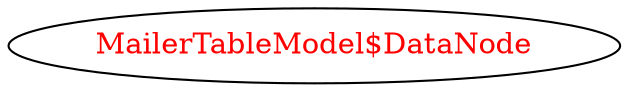 digraph dependencyGraph {
 concentrate=true;
 ranksep="2.0";
 rankdir="LR"; 
 splines="ortho";
"MailerTableModel$DataNode" [fontcolor="red"];
}